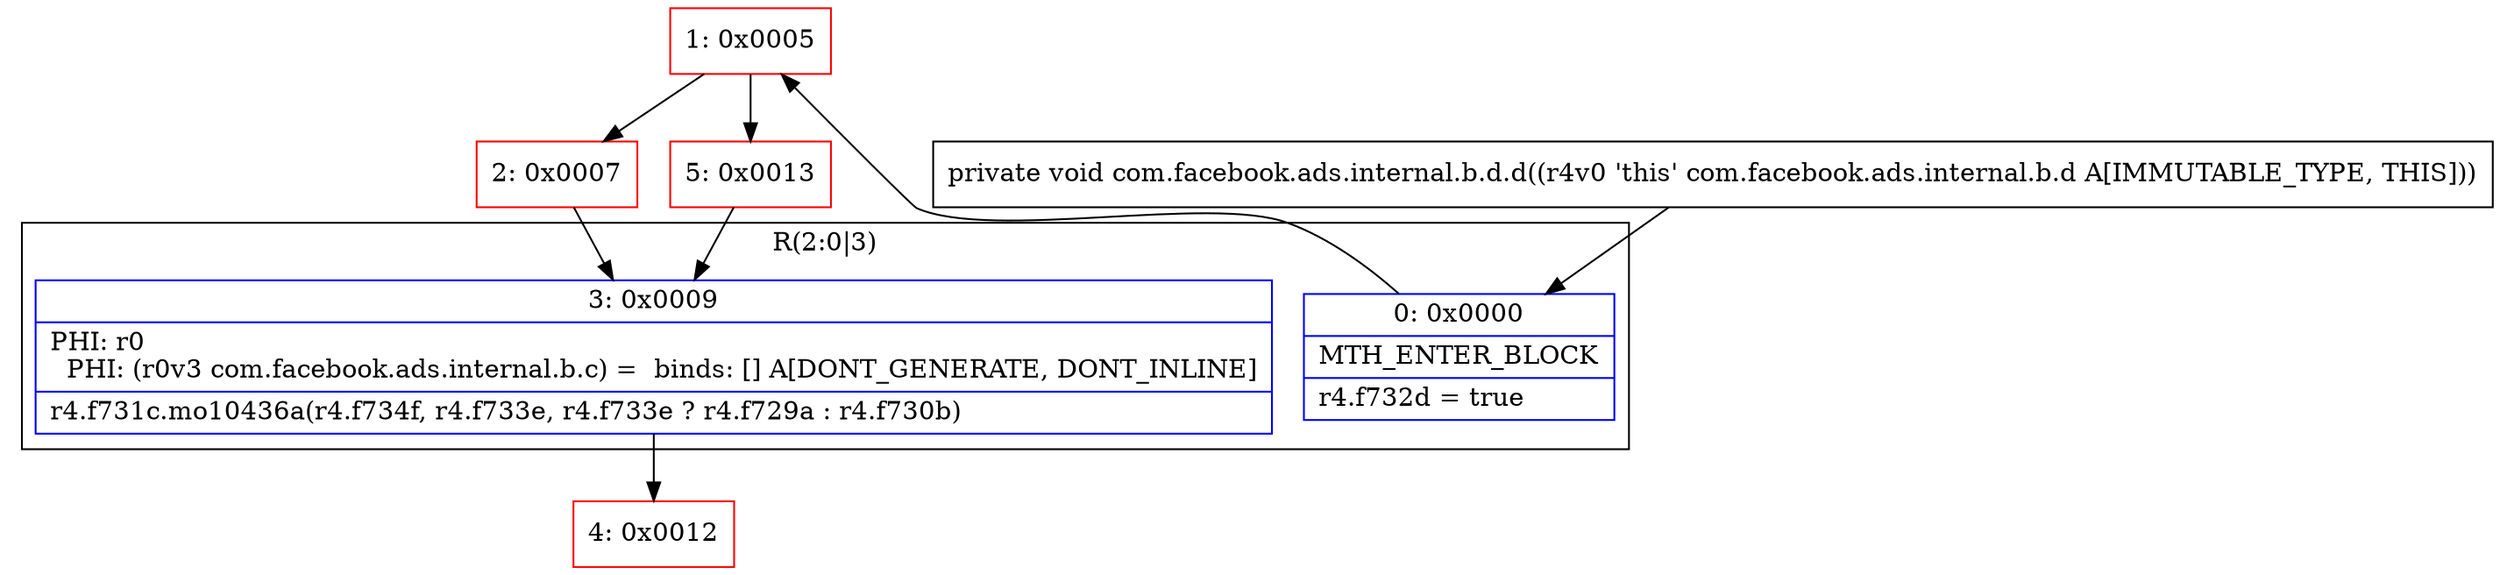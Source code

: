 digraph "CFG forcom.facebook.ads.internal.b.d.d()V" {
subgraph cluster_Region_148482380 {
label = "R(2:0|3)";
node [shape=record,color=blue];
Node_0 [shape=record,label="{0\:\ 0x0000|MTH_ENTER_BLOCK\l|r4.f732d = true\l}"];
Node_3 [shape=record,label="{3\:\ 0x0009|PHI: r0 \l  PHI: (r0v3 com.facebook.ads.internal.b.c) =  binds: [] A[DONT_GENERATE, DONT_INLINE]\l|r4.f731c.mo10436a(r4.f734f, r4.f733e, r4.f733e ? r4.f729a : r4.f730b)\l}"];
}
Node_1 [shape=record,color=red,label="{1\:\ 0x0005}"];
Node_2 [shape=record,color=red,label="{2\:\ 0x0007}"];
Node_4 [shape=record,color=red,label="{4\:\ 0x0012}"];
Node_5 [shape=record,color=red,label="{5\:\ 0x0013}"];
MethodNode[shape=record,label="{private void com.facebook.ads.internal.b.d.d((r4v0 'this' com.facebook.ads.internal.b.d A[IMMUTABLE_TYPE, THIS])) }"];
MethodNode -> Node_0;
Node_0 -> Node_1;
Node_3 -> Node_4;
Node_1 -> Node_2;
Node_1 -> Node_5;
Node_2 -> Node_3;
Node_5 -> Node_3;
}

